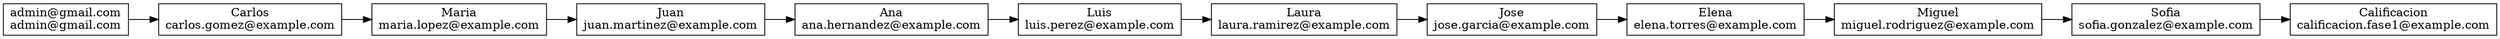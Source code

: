 digraph G {
node [shape=record];
rankdir=LR;
node0 [label="{admin@gmail.com\nadmin@gmail.com}"];
node0 -> node1;
node1 [label="{Carlos\ncarlos.gomez@example.com}"];
node1 -> node2;
node2 [label="{Maria\nmaria.lopez@example.com}"];
node2 -> node3;
node3 [label="{Juan\njuan.martinez@example.com}"];
node3 -> node4;
node4 [label="{Ana\nana.hernandez@example.com}"];
node4 -> node5;
node5 [label="{Luis\nluis.perez@example.com}"];
node5 -> node6;
node6 [label="{Laura\nlaura.ramirez@example.com}"];
node6 -> node7;
node7 [label="{Jose\njose.garcia@example.com}"];
node7 -> node8;
node8 [label="{Elena\nelena.torres@example.com}"];
node8 -> node9;
node9 [label="{Miguel\nmiguel.rodriguez@example.com}"];
node9 -> node10;
node10 [label="{Sofia\nsofia.gonzalez@example.com}"];
node10 -> node11;
node11 [label="{Calificacion\ncalificacion.fase1@example.com}"];
}
